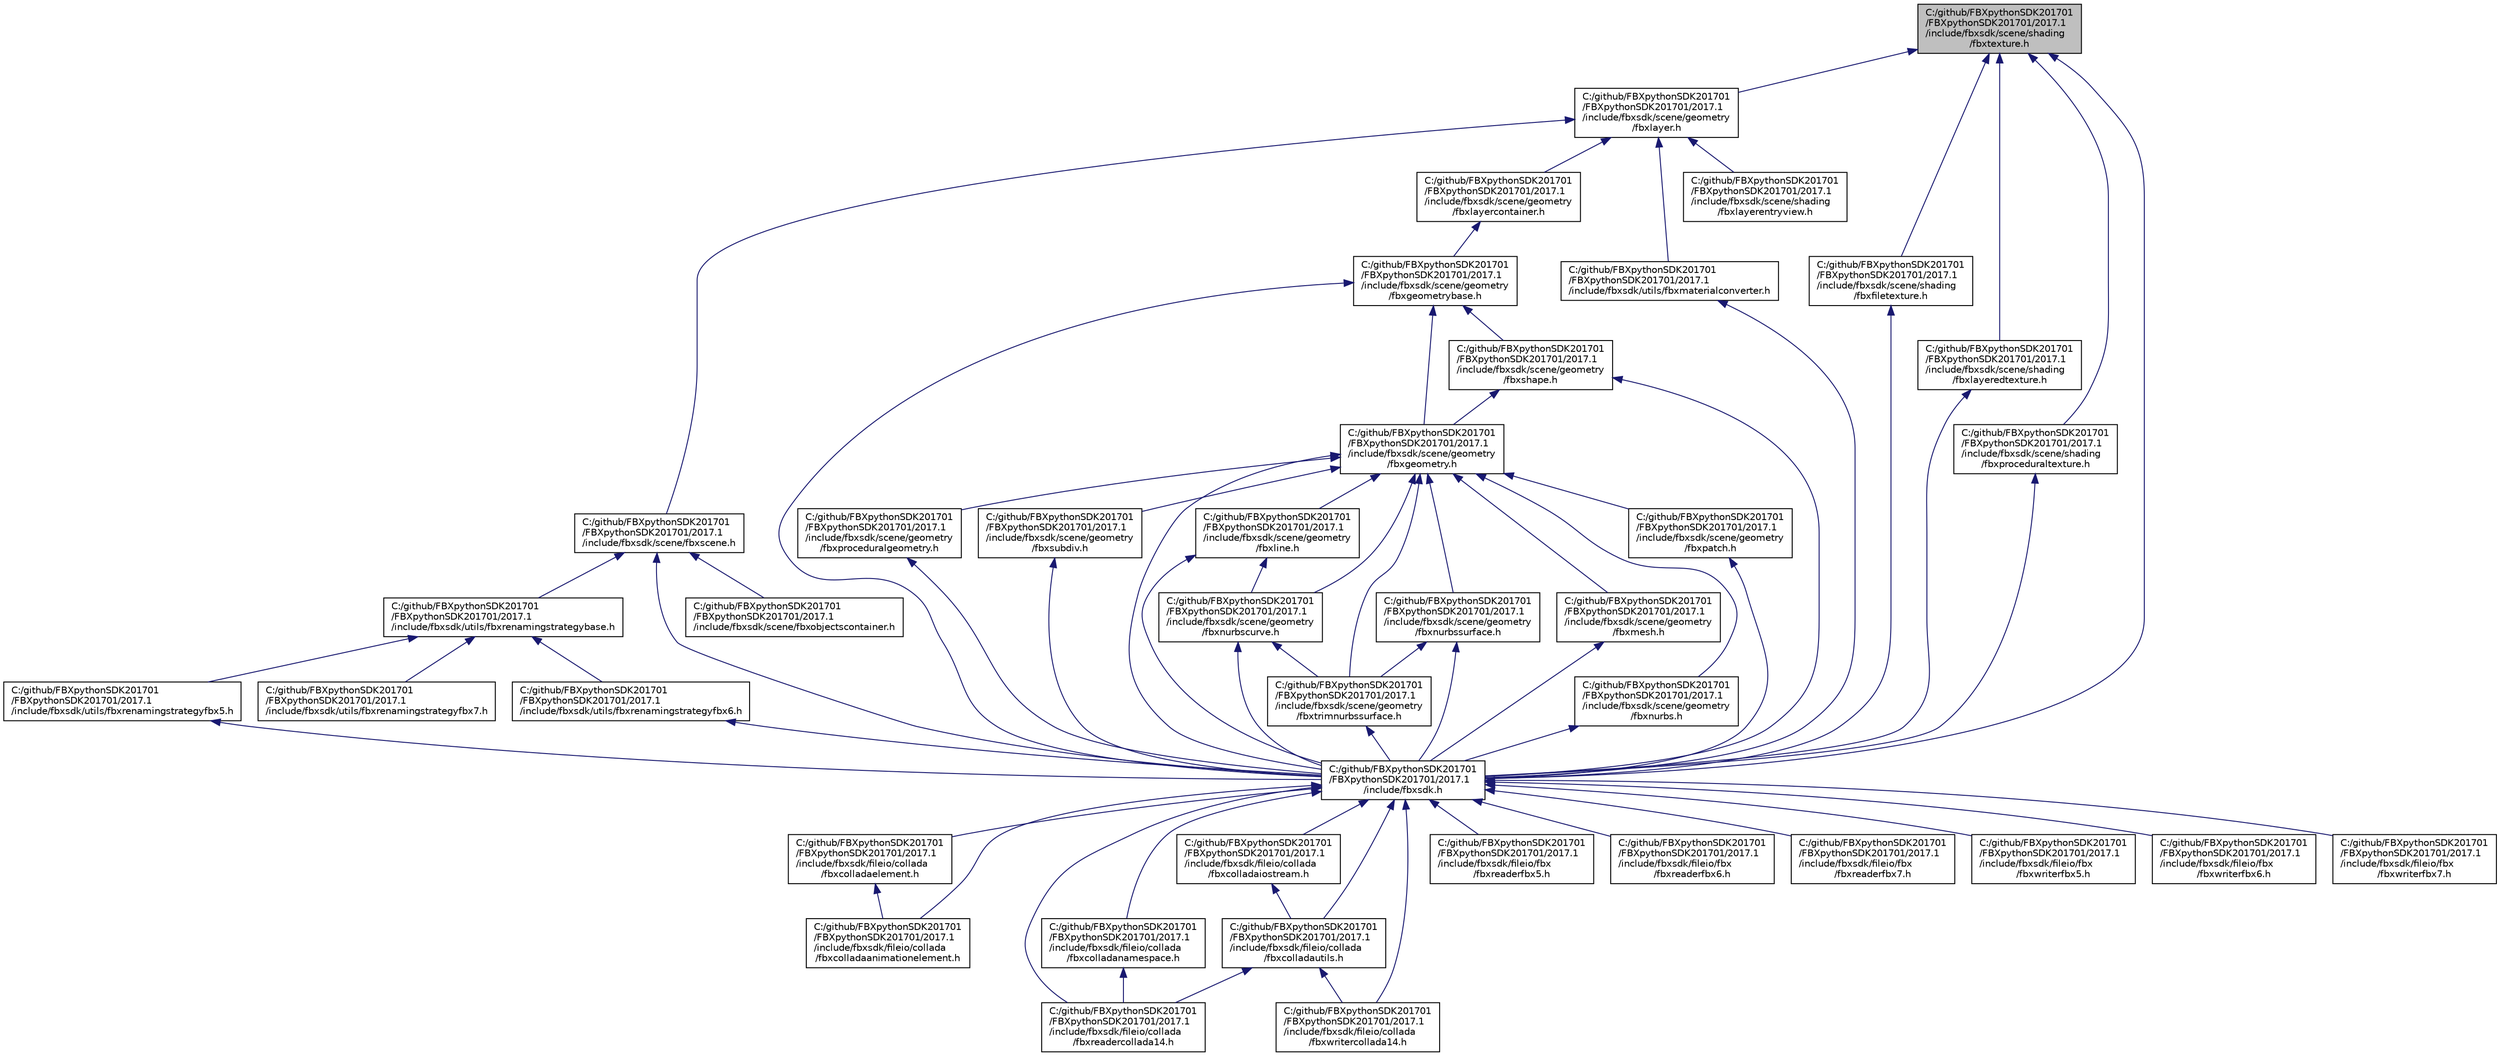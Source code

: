 digraph "C:/github/FBXpythonSDK201701/FBXpythonSDK201701/2017.1/include/fbxsdk/scene/shading/fbxtexture.h"
{
  edge [fontname="Helvetica",fontsize="10",labelfontname="Helvetica",labelfontsize="10"];
  node [fontname="Helvetica",fontsize="10",shape=record];
  Node56 [label="C:/github/FBXpythonSDK201701\l/FBXpythonSDK201701/2017.1\l/include/fbxsdk/scene/shading\l/fbxtexture.h",height=0.2,width=0.4,color="black", fillcolor="grey75", style="filled", fontcolor="black"];
  Node56 -> Node57 [dir="back",color="midnightblue",fontsize="10",style="solid"];
  Node57 [label="C:/github/FBXpythonSDK201701\l/FBXpythonSDK201701/2017.1\l/include/fbxsdk/scene/geometry\l/fbxlayer.h",height=0.2,width=0.4,color="black", fillcolor="white", style="filled",URL="$fbxlayer_8h.html"];
  Node57 -> Node58 [dir="back",color="midnightblue",fontsize="10",style="solid"];
  Node58 [label="C:/github/FBXpythonSDK201701\l/FBXpythonSDK201701/2017.1\l/include/fbxsdk/scene/fbxscene.h",height=0.2,width=0.4,color="black", fillcolor="white", style="filled",URL="$fbxscene_8h.html"];
  Node58 -> Node59 [dir="back",color="midnightblue",fontsize="10",style="solid"];
  Node59 [label="C:/github/FBXpythonSDK201701\l/FBXpythonSDK201701/2017.1\l/include/fbxsdk/scene/fbxobjectscontainer.h",height=0.2,width=0.4,color="black", fillcolor="white", style="filled",URL="$fbxobjectscontainer_8h.html"];
  Node58 -> Node60 [dir="back",color="midnightblue",fontsize="10",style="solid"];
  Node60 [label="C:/github/FBXpythonSDK201701\l/FBXpythonSDK201701/2017.1\l/include/fbxsdk/utils/fbxrenamingstrategybase.h",height=0.2,width=0.4,color="black", fillcolor="white", style="filled",URL="$fbxrenamingstrategybase_8h.html"];
  Node60 -> Node61 [dir="back",color="midnightblue",fontsize="10",style="solid"];
  Node61 [label="C:/github/FBXpythonSDK201701\l/FBXpythonSDK201701/2017.1\l/include/fbxsdk/utils/fbxrenamingstrategyfbx5.h",height=0.2,width=0.4,color="black", fillcolor="white", style="filled",URL="$fbxrenamingstrategyfbx5_8h.html"];
  Node61 -> Node62 [dir="back",color="midnightblue",fontsize="10",style="solid"];
  Node62 [label="C:/github/FBXpythonSDK201701\l/FBXpythonSDK201701/2017.1\l/include/fbxsdk.h",height=0.2,width=0.4,color="black", fillcolor="white", style="filled",URL="$fbxsdk_8h.html"];
  Node62 -> Node63 [dir="back",color="midnightblue",fontsize="10",style="solid"];
  Node63 [label="C:/github/FBXpythonSDK201701\l/FBXpythonSDK201701/2017.1\l/include/fbxsdk/fileio/collada\l/fbxcolladaanimationelement.h",height=0.2,width=0.4,color="black", fillcolor="white", style="filled",URL="$fbxcolladaanimationelement_8h.html"];
  Node62 -> Node64 [dir="back",color="midnightblue",fontsize="10",style="solid"];
  Node64 [label="C:/github/FBXpythonSDK201701\l/FBXpythonSDK201701/2017.1\l/include/fbxsdk/fileio/collada\l/fbxcolladaelement.h",height=0.2,width=0.4,color="black", fillcolor="white", style="filled",URL="$fbxcolladaelement_8h.html"];
  Node64 -> Node63 [dir="back",color="midnightblue",fontsize="10",style="solid"];
  Node62 -> Node65 [dir="back",color="midnightblue",fontsize="10",style="solid"];
  Node65 [label="C:/github/FBXpythonSDK201701\l/FBXpythonSDK201701/2017.1\l/include/fbxsdk/fileio/collada\l/fbxcolladaiostream.h",height=0.2,width=0.4,color="black", fillcolor="white", style="filled",URL="$fbxcolladaiostream_8h.html"];
  Node65 -> Node66 [dir="back",color="midnightblue",fontsize="10",style="solid"];
  Node66 [label="C:/github/FBXpythonSDK201701\l/FBXpythonSDK201701/2017.1\l/include/fbxsdk/fileio/collada\l/fbxcolladautils.h",height=0.2,width=0.4,color="black", fillcolor="white", style="filled",URL="$fbxcolladautils_8h.html"];
  Node66 -> Node67 [dir="back",color="midnightblue",fontsize="10",style="solid"];
  Node67 [label="C:/github/FBXpythonSDK201701\l/FBXpythonSDK201701/2017.1\l/include/fbxsdk/fileio/collada\l/fbxreadercollada14.h",height=0.2,width=0.4,color="black", fillcolor="white", style="filled",URL="$fbxreadercollada14_8h.html"];
  Node66 -> Node68 [dir="back",color="midnightblue",fontsize="10",style="solid"];
  Node68 [label="C:/github/FBXpythonSDK201701\l/FBXpythonSDK201701/2017.1\l/include/fbxsdk/fileio/collada\l/fbxwritercollada14.h",height=0.2,width=0.4,color="black", fillcolor="white", style="filled",URL="$fbxwritercollada14_8h.html"];
  Node62 -> Node69 [dir="back",color="midnightblue",fontsize="10",style="solid"];
  Node69 [label="C:/github/FBXpythonSDK201701\l/FBXpythonSDK201701/2017.1\l/include/fbxsdk/fileio/collada\l/fbxcolladanamespace.h",height=0.2,width=0.4,color="black", fillcolor="white", style="filled",URL="$fbxcolladanamespace_8h.html"];
  Node69 -> Node67 [dir="back",color="midnightblue",fontsize="10",style="solid"];
  Node62 -> Node66 [dir="back",color="midnightblue",fontsize="10",style="solid"];
  Node62 -> Node67 [dir="back",color="midnightblue",fontsize="10",style="solid"];
  Node62 -> Node68 [dir="back",color="midnightblue",fontsize="10",style="solid"];
  Node62 -> Node70 [dir="back",color="midnightblue",fontsize="10",style="solid"];
  Node70 [label="C:/github/FBXpythonSDK201701\l/FBXpythonSDK201701/2017.1\l/include/fbxsdk/fileio/fbx\l/fbxreaderfbx5.h",height=0.2,width=0.4,color="black", fillcolor="white", style="filled",URL="$fbxreaderfbx5_8h.html"];
  Node62 -> Node71 [dir="back",color="midnightblue",fontsize="10",style="solid"];
  Node71 [label="C:/github/FBXpythonSDK201701\l/FBXpythonSDK201701/2017.1\l/include/fbxsdk/fileio/fbx\l/fbxreaderfbx6.h",height=0.2,width=0.4,color="black", fillcolor="white", style="filled",URL="$fbxreaderfbx6_8h.html"];
  Node62 -> Node72 [dir="back",color="midnightblue",fontsize="10",style="solid"];
  Node72 [label="C:/github/FBXpythonSDK201701\l/FBXpythonSDK201701/2017.1\l/include/fbxsdk/fileio/fbx\l/fbxreaderfbx7.h",height=0.2,width=0.4,color="black", fillcolor="white", style="filled",URL="$fbxreaderfbx7_8h.html"];
  Node62 -> Node73 [dir="back",color="midnightblue",fontsize="10",style="solid"];
  Node73 [label="C:/github/FBXpythonSDK201701\l/FBXpythonSDK201701/2017.1\l/include/fbxsdk/fileio/fbx\l/fbxwriterfbx5.h",height=0.2,width=0.4,color="black", fillcolor="white", style="filled",URL="$fbxwriterfbx5_8h.html"];
  Node62 -> Node74 [dir="back",color="midnightblue",fontsize="10",style="solid"];
  Node74 [label="C:/github/FBXpythonSDK201701\l/FBXpythonSDK201701/2017.1\l/include/fbxsdk/fileio/fbx\l/fbxwriterfbx6.h",height=0.2,width=0.4,color="black", fillcolor="white", style="filled",URL="$fbxwriterfbx6_8h.html"];
  Node62 -> Node75 [dir="back",color="midnightblue",fontsize="10",style="solid"];
  Node75 [label="C:/github/FBXpythonSDK201701\l/FBXpythonSDK201701/2017.1\l/include/fbxsdk/fileio/fbx\l/fbxwriterfbx7.h",height=0.2,width=0.4,color="black", fillcolor="white", style="filled",URL="$fbxwriterfbx7_8h.html"];
  Node60 -> Node76 [dir="back",color="midnightblue",fontsize="10",style="solid"];
  Node76 [label="C:/github/FBXpythonSDK201701\l/FBXpythonSDK201701/2017.1\l/include/fbxsdk/utils/fbxrenamingstrategyfbx6.h",height=0.2,width=0.4,color="black", fillcolor="white", style="filled",URL="$fbxrenamingstrategyfbx6_8h.html"];
  Node76 -> Node62 [dir="back",color="midnightblue",fontsize="10",style="solid"];
  Node60 -> Node77 [dir="back",color="midnightblue",fontsize="10",style="solid"];
  Node77 [label="C:/github/FBXpythonSDK201701\l/FBXpythonSDK201701/2017.1\l/include/fbxsdk/utils/fbxrenamingstrategyfbx7.h",height=0.2,width=0.4,color="black", fillcolor="white", style="filled",URL="$fbxrenamingstrategyfbx7_8h.html"];
  Node58 -> Node62 [dir="back",color="midnightblue",fontsize="10",style="solid"];
  Node57 -> Node78 [dir="back",color="midnightblue",fontsize="10",style="solid"];
  Node78 [label="C:/github/FBXpythonSDK201701\l/FBXpythonSDK201701/2017.1\l/include/fbxsdk/scene/geometry\l/fbxlayercontainer.h",height=0.2,width=0.4,color="black", fillcolor="white", style="filled",URL="$fbxlayercontainer_8h.html"];
  Node78 -> Node79 [dir="back",color="midnightblue",fontsize="10",style="solid"];
  Node79 [label="C:/github/FBXpythonSDK201701\l/FBXpythonSDK201701/2017.1\l/include/fbxsdk/scene/geometry\l/fbxgeometrybase.h",height=0.2,width=0.4,color="black", fillcolor="white", style="filled",URL="$fbxgeometrybase_8h.html"];
  Node79 -> Node80 [dir="back",color="midnightblue",fontsize="10",style="solid"];
  Node80 [label="C:/github/FBXpythonSDK201701\l/FBXpythonSDK201701/2017.1\l/include/fbxsdk/scene/geometry\l/fbxgeometry.h",height=0.2,width=0.4,color="black", fillcolor="white", style="filled",URL="$fbxgeometry_8h.html"];
  Node80 -> Node81 [dir="back",color="midnightblue",fontsize="10",style="solid"];
  Node81 [label="C:/github/FBXpythonSDK201701\l/FBXpythonSDK201701/2017.1\l/include/fbxsdk/scene/geometry\l/fbxline.h",height=0.2,width=0.4,color="black", fillcolor="white", style="filled",URL="$fbxline_8h.html"];
  Node81 -> Node82 [dir="back",color="midnightblue",fontsize="10",style="solid"];
  Node82 [label="C:/github/FBXpythonSDK201701\l/FBXpythonSDK201701/2017.1\l/include/fbxsdk/scene/geometry\l/fbxnurbscurve.h",height=0.2,width=0.4,color="black", fillcolor="white", style="filled",URL="$fbxnurbscurve_8h.html"];
  Node82 -> Node83 [dir="back",color="midnightblue",fontsize="10",style="solid"];
  Node83 [label="C:/github/FBXpythonSDK201701\l/FBXpythonSDK201701/2017.1\l/include/fbxsdk/scene/geometry\l/fbxtrimnurbssurface.h",height=0.2,width=0.4,color="black", fillcolor="white", style="filled",URL="$fbxtrimnurbssurface_8h.html"];
  Node83 -> Node62 [dir="back",color="midnightblue",fontsize="10",style="solid"];
  Node82 -> Node62 [dir="back",color="midnightblue",fontsize="10",style="solid"];
  Node81 -> Node62 [dir="back",color="midnightblue",fontsize="10",style="solid"];
  Node80 -> Node84 [dir="back",color="midnightblue",fontsize="10",style="solid"];
  Node84 [label="C:/github/FBXpythonSDK201701\l/FBXpythonSDK201701/2017.1\l/include/fbxsdk/scene/geometry\l/fbxmesh.h",height=0.2,width=0.4,color="black", fillcolor="white", style="filled",URL="$fbxmesh_8h.html"];
  Node84 -> Node62 [dir="back",color="midnightblue",fontsize="10",style="solid"];
  Node80 -> Node85 [dir="back",color="midnightblue",fontsize="10",style="solid"];
  Node85 [label="C:/github/FBXpythonSDK201701\l/FBXpythonSDK201701/2017.1\l/include/fbxsdk/scene/geometry\l/fbxnurbs.h",height=0.2,width=0.4,color="black", fillcolor="white", style="filled",URL="$fbxnurbs_8h.html"];
  Node85 -> Node62 [dir="back",color="midnightblue",fontsize="10",style="solid"];
  Node80 -> Node82 [dir="back",color="midnightblue",fontsize="10",style="solid"];
  Node80 -> Node86 [dir="back",color="midnightblue",fontsize="10",style="solid"];
  Node86 [label="C:/github/FBXpythonSDK201701\l/FBXpythonSDK201701/2017.1\l/include/fbxsdk/scene/geometry\l/fbxnurbssurface.h",height=0.2,width=0.4,color="black", fillcolor="white", style="filled",URL="$fbxnurbssurface_8h.html"];
  Node86 -> Node83 [dir="back",color="midnightblue",fontsize="10",style="solid"];
  Node86 -> Node62 [dir="back",color="midnightblue",fontsize="10",style="solid"];
  Node80 -> Node87 [dir="back",color="midnightblue",fontsize="10",style="solid"];
  Node87 [label="C:/github/FBXpythonSDK201701\l/FBXpythonSDK201701/2017.1\l/include/fbxsdk/scene/geometry\l/fbxpatch.h",height=0.2,width=0.4,color="black", fillcolor="white", style="filled",URL="$fbxpatch_8h.html"];
  Node87 -> Node62 [dir="back",color="midnightblue",fontsize="10",style="solid"];
  Node80 -> Node88 [dir="back",color="midnightblue",fontsize="10",style="solid"];
  Node88 [label="C:/github/FBXpythonSDK201701\l/FBXpythonSDK201701/2017.1\l/include/fbxsdk/scene/geometry\l/fbxproceduralgeometry.h",height=0.2,width=0.4,color="black", fillcolor="white", style="filled",URL="$fbxproceduralgeometry_8h.html"];
  Node88 -> Node62 [dir="back",color="midnightblue",fontsize="10",style="solid"];
  Node80 -> Node89 [dir="back",color="midnightblue",fontsize="10",style="solid"];
  Node89 [label="C:/github/FBXpythonSDK201701\l/FBXpythonSDK201701/2017.1\l/include/fbxsdk/scene/geometry\l/fbxsubdiv.h",height=0.2,width=0.4,color="black", fillcolor="white", style="filled",URL="$fbxsubdiv_8h.html"];
  Node89 -> Node62 [dir="back",color="midnightblue",fontsize="10",style="solid"];
  Node80 -> Node83 [dir="back",color="midnightblue",fontsize="10",style="solid"];
  Node80 -> Node62 [dir="back",color="midnightblue",fontsize="10",style="solid"];
  Node79 -> Node90 [dir="back",color="midnightblue",fontsize="10",style="solid"];
  Node90 [label="C:/github/FBXpythonSDK201701\l/FBXpythonSDK201701/2017.1\l/include/fbxsdk/scene/geometry\l/fbxshape.h",height=0.2,width=0.4,color="black", fillcolor="white", style="filled",URL="$fbxshape_8h.html"];
  Node90 -> Node80 [dir="back",color="midnightblue",fontsize="10",style="solid"];
  Node90 -> Node62 [dir="back",color="midnightblue",fontsize="10",style="solid"];
  Node79 -> Node62 [dir="back",color="midnightblue",fontsize="10",style="solid"];
  Node57 -> Node91 [dir="back",color="midnightblue",fontsize="10",style="solid"];
  Node91 [label="C:/github/FBXpythonSDK201701\l/FBXpythonSDK201701/2017.1\l/include/fbxsdk/scene/shading\l/fbxlayerentryview.h",height=0.2,width=0.4,color="black", fillcolor="white", style="filled",URL="$fbxlayerentryview_8h.html"];
  Node57 -> Node92 [dir="back",color="midnightblue",fontsize="10",style="solid"];
  Node92 [label="C:/github/FBXpythonSDK201701\l/FBXpythonSDK201701/2017.1\l/include/fbxsdk/utils/fbxmaterialconverter.h",height=0.2,width=0.4,color="black", fillcolor="white", style="filled",URL="$fbxmaterialconverter_8h.html"];
  Node92 -> Node62 [dir="back",color="midnightblue",fontsize="10",style="solid"];
  Node56 -> Node93 [dir="back",color="midnightblue",fontsize="10",style="solid"];
  Node93 [label="C:/github/FBXpythonSDK201701\l/FBXpythonSDK201701/2017.1\l/include/fbxsdk/scene/shading\l/fbxfiletexture.h",height=0.2,width=0.4,color="black", fillcolor="white", style="filled",URL="$fbxfiletexture_8h.html"];
  Node93 -> Node62 [dir="back",color="midnightblue",fontsize="10",style="solid"];
  Node56 -> Node94 [dir="back",color="midnightblue",fontsize="10",style="solid"];
  Node94 [label="C:/github/FBXpythonSDK201701\l/FBXpythonSDK201701/2017.1\l/include/fbxsdk/scene/shading\l/fbxlayeredtexture.h",height=0.2,width=0.4,color="black", fillcolor="white", style="filled",URL="$fbxlayeredtexture_8h.html"];
  Node94 -> Node62 [dir="back",color="midnightblue",fontsize="10",style="solid"];
  Node56 -> Node95 [dir="back",color="midnightblue",fontsize="10",style="solid"];
  Node95 [label="C:/github/FBXpythonSDK201701\l/FBXpythonSDK201701/2017.1\l/include/fbxsdk/scene/shading\l/fbxproceduraltexture.h",height=0.2,width=0.4,color="black", fillcolor="white", style="filled",URL="$fbxproceduraltexture_8h.html"];
  Node95 -> Node62 [dir="back",color="midnightblue",fontsize="10",style="solid"];
  Node56 -> Node62 [dir="back",color="midnightblue",fontsize="10",style="solid"];
}
